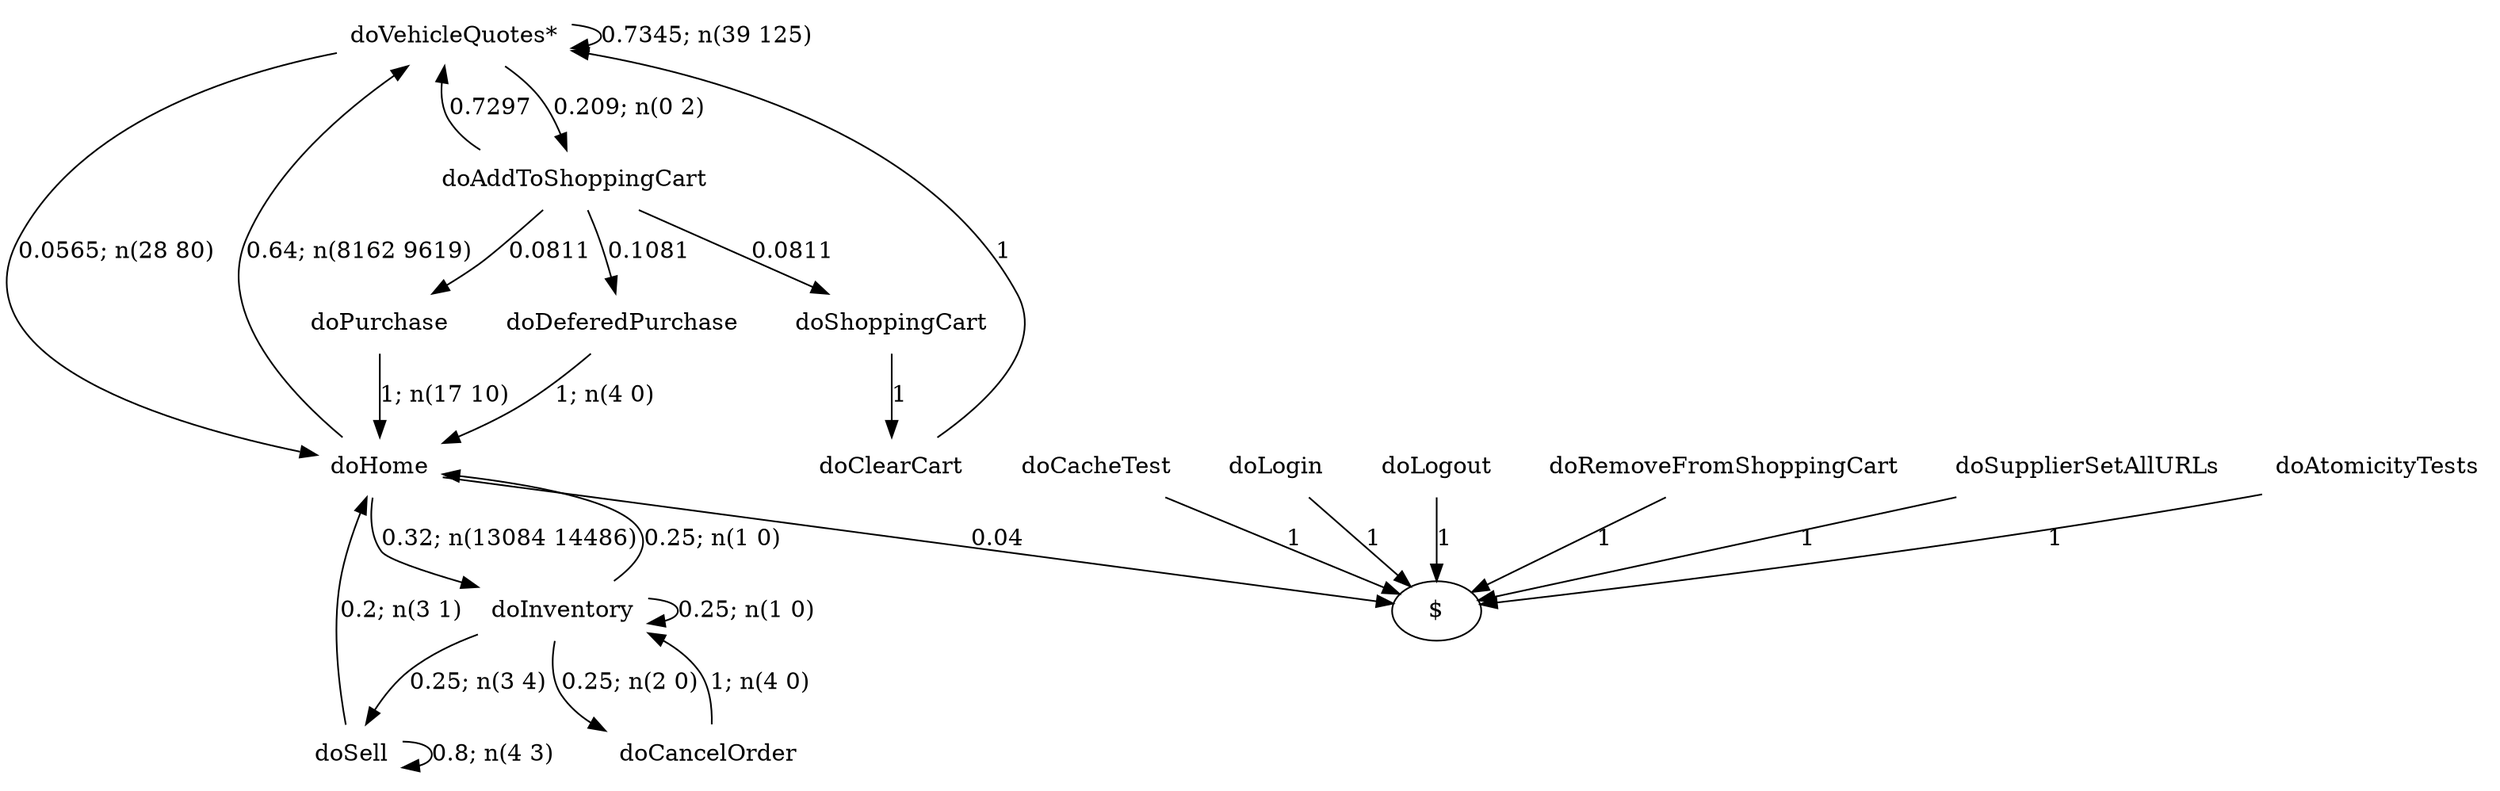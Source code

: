 digraph G {"doVehicleQuotes*" [label="doVehicleQuotes*",shape=none];"doSupplierSetAllURLs" [label="doSupplierSetAllURLs",shape=none];"doAtomicityTests" [label="doAtomicityTests",shape=none];"doCacheTest" [label="doCacheTest",shape=none];"doLogin" [label="doLogin",shape=none];"doAddToShoppingCart" [label="doAddToShoppingCart",shape=none];"doDeferedPurchase" [label="doDeferedPurchase",shape=none];"doHome" [label="doHome",shape=none];"doShoppingCart" [label="doShoppingCart",shape=none];"doClearCart" [label="doClearCart",shape=none];"doPurchase" [label="doPurchase",shape=none];"doInventory" [label="doInventory",shape=none];"doSell" [label="doSell",shape=none];"doLogout" [label="doLogout",shape=none];"doCancelOrder" [label="doCancelOrder",shape=none];"doRemoveFromShoppingCart" [label="doRemoveFromShoppingCart",shape=none];"doVehicleQuotes*"->"doVehicleQuotes*" [style=solid,label="0.7345; n(39 125)"];"doVehicleQuotes*"->"doAddToShoppingCart" [style=solid,label="0.209; n(0 2)"];"doVehicleQuotes*"->"doHome" [style=solid,label="0.0565; n(28 80)"];"doSupplierSetAllURLs"->"$" [style=solid,label="1"];"doAtomicityTests"->"$" [style=solid,label="1"];"doCacheTest"->"$" [style=solid,label="1"];"doLogin"->"$" [style=solid,label="1"];"doAddToShoppingCart"->"doVehicleQuotes*" [style=solid,label="0.7297"];"doAddToShoppingCart"->"doDeferedPurchase" [style=solid,label="0.1081"];"doAddToShoppingCart"->"doShoppingCart" [style=solid,label="0.0811"];"doAddToShoppingCart"->"doPurchase" [style=solid,label="0.0811"];"doDeferedPurchase"->"doHome" [style=solid,label="1; n(4 0)"];"doHome"->"doVehicleQuotes*" [style=solid,label="0.64; n(8162 9619)"];"doHome"->"doInventory" [style=solid,label="0.32; n(13084 14486)"];"doHome"->"$" [style=solid,label="0.04"];"doShoppingCart"->"doClearCart" [style=solid,label="1"];"doClearCart"->"doVehicleQuotes*" [style=solid,label="1"];"doPurchase"->"doHome" [style=solid,label="1; n(17 10)"];"doInventory"->"doHome" [style=solid,label="0.25; n(1 0)"];"doInventory"->"doInventory" [style=solid,label="0.25; n(1 0)"];"doInventory"->"doSell" [style=solid,label="0.25; n(3 4)"];"doInventory"->"doCancelOrder" [style=solid,label="0.25; n(2 0)"];"doSell"->"doHome" [style=solid,label="0.2; n(3 1)"];"doSell"->"doSell" [style=solid,label="0.8; n(4 3)"];"doLogout"->"$" [style=solid,label="1"];"doCancelOrder"->"doInventory" [style=solid,label="1; n(4 0)"];"doRemoveFromShoppingCart"->"$" [style=solid,label="1"];}